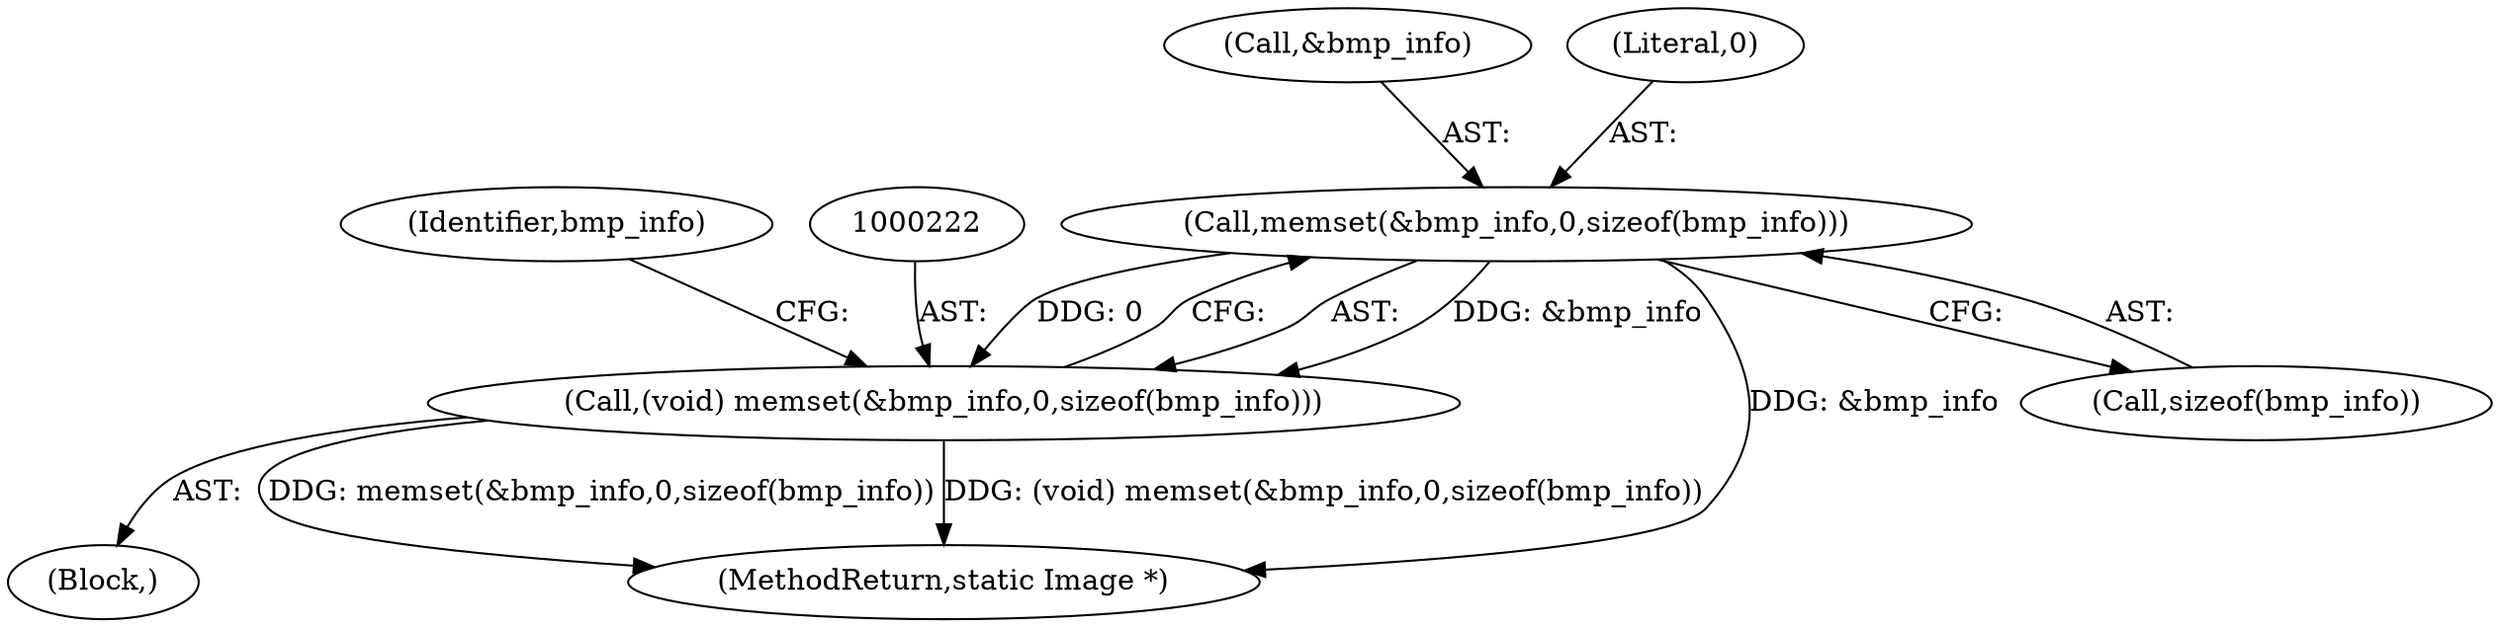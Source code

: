 digraph "0_ImageMagick_fe3066122ef72c82415811d25e9e3fad622c0a99@API" {
"1000223" [label="(Call,memset(&bmp_info,0,sizeof(bmp_info)))"];
"1000221" [label="(Call,(void) memset(&bmp_info,0,sizeof(bmp_info)))"];
"1000221" [label="(Call,(void) memset(&bmp_info,0,sizeof(bmp_info)))"];
"1004108" [label="(MethodReturn,static Image *)"];
"1000224" [label="(Call,&bmp_info)"];
"1000231" [label="(Identifier,bmp_info)"];
"1000227" [label="(Call,sizeof(bmp_info))"];
"1000226" [label="(Literal,0)"];
"1000132" [label="(Block,)"];
"1000223" [label="(Call,memset(&bmp_info,0,sizeof(bmp_info)))"];
"1000223" -> "1000221"  [label="AST: "];
"1000223" -> "1000227"  [label="CFG: "];
"1000224" -> "1000223"  [label="AST: "];
"1000226" -> "1000223"  [label="AST: "];
"1000227" -> "1000223"  [label="AST: "];
"1000221" -> "1000223"  [label="CFG: "];
"1000223" -> "1004108"  [label="DDG: &bmp_info"];
"1000223" -> "1000221"  [label="DDG: &bmp_info"];
"1000223" -> "1000221"  [label="DDG: 0"];
"1000221" -> "1000132"  [label="AST: "];
"1000222" -> "1000221"  [label="AST: "];
"1000231" -> "1000221"  [label="CFG: "];
"1000221" -> "1004108"  [label="DDG: (void) memset(&bmp_info,0,sizeof(bmp_info))"];
"1000221" -> "1004108"  [label="DDG: memset(&bmp_info,0,sizeof(bmp_info))"];
}
